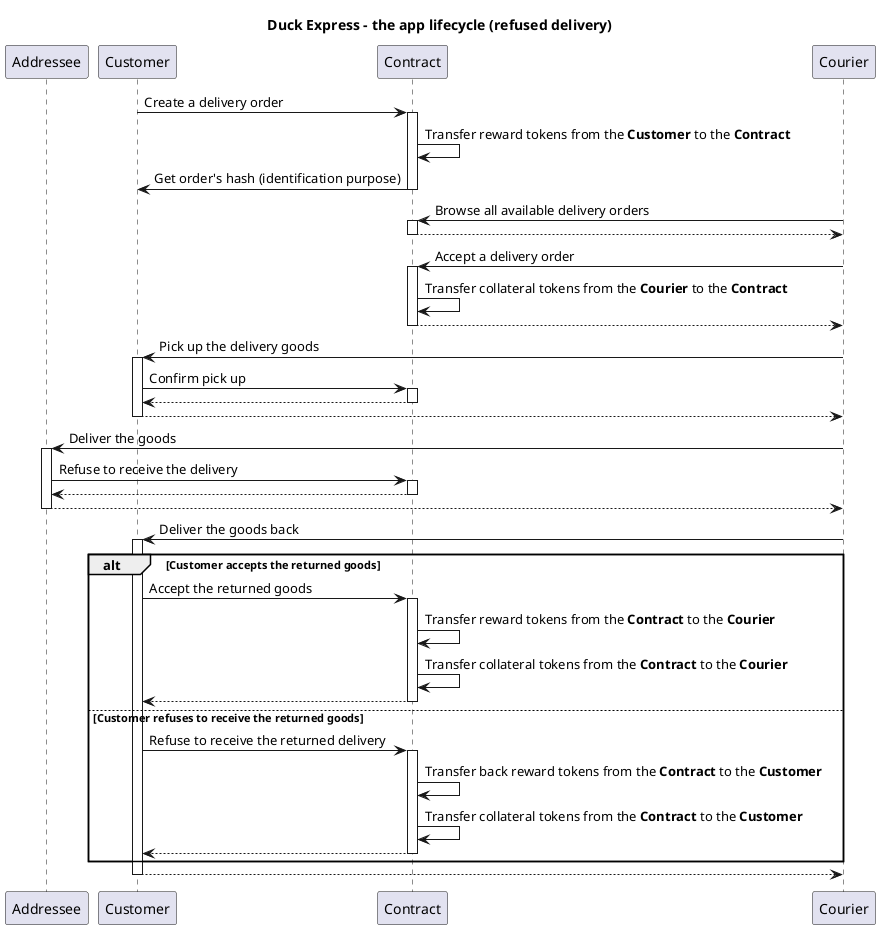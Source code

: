 @startuml
title Duck Express - the app lifecycle (refused delivery)

participant "Addressee" as addressee
participant "Customer" as customer
participant "Contract" as contract
participant "Courier" as courier

customer -> contract: Create a delivery order
activate contract
contract -> contract: Transfer reward tokens from the <b>Customer</b> to the <b>Contract</b>
contract -> customer: Get order's hash (identification purpose)
deactivate

courier -> contract: Browse all available delivery orders
activate contract
return

courier -> contract: Accept a delivery order
activate contract
contract -> contract: Transfer collateral tokens from the <b>Courier</b> to the <b>Contract</b>
return

courier -> customer: Pick up the delivery goods
activate customer
customer -> contract: Confirm pick up
activate contract
return
return

courier -> addressee: Deliver the goods
activate addressee
addressee -> contract: Refuse to receive the delivery
activate contract
return
return

courier -> customer: Deliver the goods back
activate customer
alt Customer accepts the returned goods
  customer -> contract: Accept the returned goods
  activate contract
  contract -> contract: Transfer reward tokens from the <b>Contract</b> to the <b>Courier</b>
  contract -> contract: Transfer collateral tokens from the <b>Contract</b> to the <b>Courier</b>
  return
else Customer refuses to receive the returned goods
  customer -> contract: Refuse to receive the returned delivery
  activate contract
  contract -> contract: Transfer back reward tokens from the <b>Contract</b> to the <b>Customer</b>
  contract -> contract: Transfer collateral tokens from the <b>Contract</b> to the <b>Customer</b>
  return
end
return


@enduml
